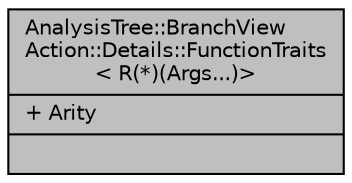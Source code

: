 digraph "AnalysisTree::BranchViewAction::Details::FunctionTraits&lt; R(*)(Args...)&gt;"
{
  edge [fontname="Helvetica",fontsize="10",labelfontname="Helvetica",labelfontsize="10"];
  node [fontname="Helvetica",fontsize="10",shape=record];
  Node1 [label="{AnalysisTree::BranchView\lAction::Details::FunctionTraits\l\< R(*)(Args...)\>\n|+ Arity\l|}",height=0.2,width=0.4,color="black", fillcolor="grey75", style="filled", fontcolor="black"];
}
